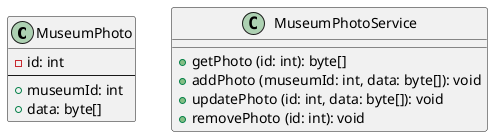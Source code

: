 
@startuml
class MuseumPhoto {
  - id: int
  --
  + museumId: int
  + data: byte[]
}

class MuseumPhotoService {
  + getPhoto (id: int): byte[]
  + addPhoto (museumId: int, data: byte[]): void
  + updatePhoto (id: int, data: byte[]): void
  + removePhoto (id: int): void
}
@enduml